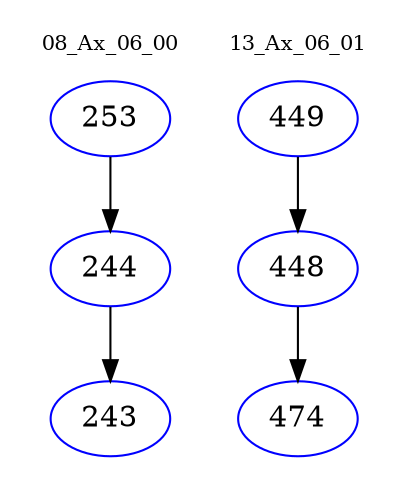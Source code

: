 digraph{
subgraph cluster_0 {
color = white
label = "08_Ax_06_00";
fontsize=10;
T0_253 [label="253", color="blue"]
T0_253 -> T0_244 [color="black"]
T0_244 [label="244", color="blue"]
T0_244 -> T0_243 [color="black"]
T0_243 [label="243", color="blue"]
}
subgraph cluster_1 {
color = white
label = "13_Ax_06_01";
fontsize=10;
T1_449 [label="449", color="blue"]
T1_449 -> T1_448 [color="black"]
T1_448 [label="448", color="blue"]
T1_448 -> T1_474 [color="black"]
T1_474 [label="474", color="blue"]
}
}
